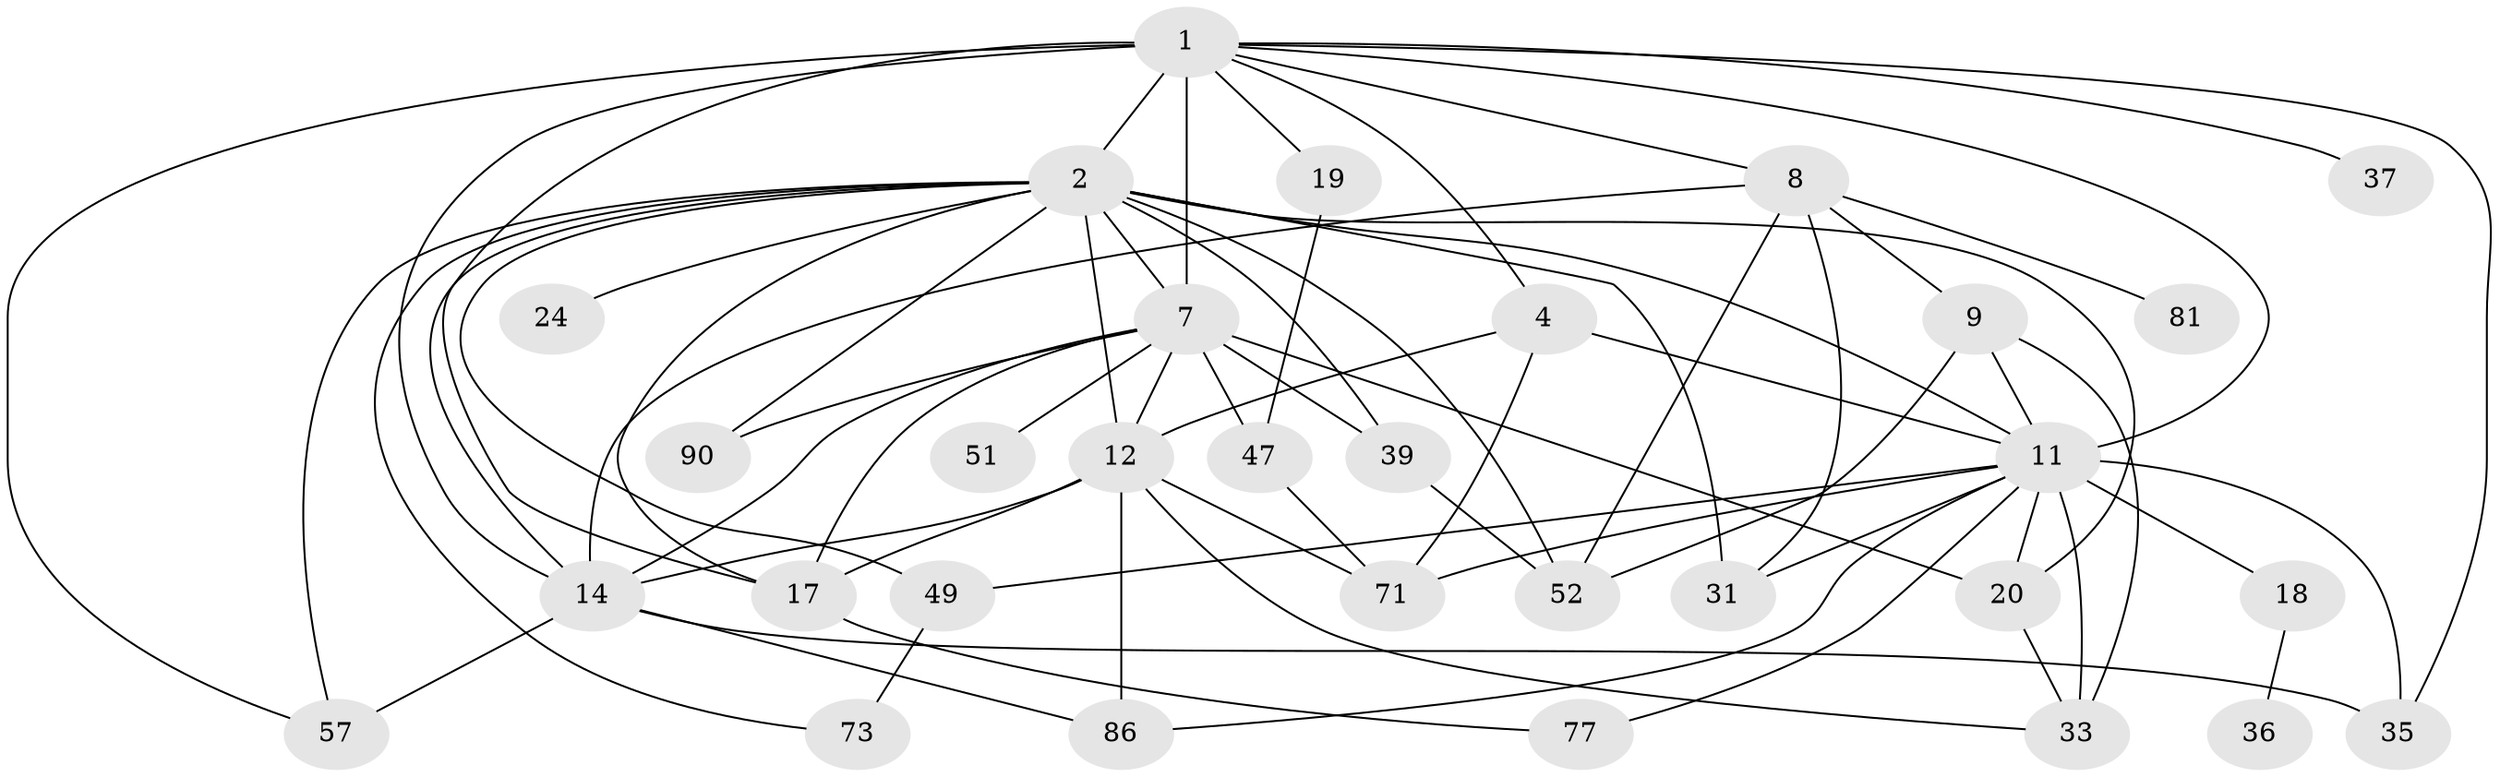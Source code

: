 // original degree distribution, {5: 0.08490566037735849, 6: 0.0660377358490566, 4: 0.1320754716981132, 7: 0.018867924528301886, 3: 0.2358490566037736, 2: 0.29245283018867924, 1: 0.16981132075471697}
// Generated by graph-tools (version 1.1) at 2025/16/03/04/25 18:16:49]
// undirected, 31 vertices, 68 edges
graph export_dot {
graph [start="1"]
  node [color=gray90,style=filled];
  1 [super="+3+41+5"];
  2 [super="+54+10+21"];
  4 [super="+89"];
  7 [super="+42+46+13+40"];
  8 [super="+85+15"];
  9 [super="+23"];
  11 [super="+30+25+16+58"];
  12 [super="+45+72+34"];
  14 [super="+62+28+66"];
  17 [super="+63"];
  18;
  19 [super="+76"];
  20 [super="+29"];
  24;
  31 [super="+88"];
  33 [super="+98+43"];
  35 [super="+55+65"];
  36;
  37;
  39;
  47 [super="+67"];
  49 [super="+102+59"];
  51;
  52 [super="+79"];
  57 [super="+87+60"];
  71 [super="+83"];
  73;
  77;
  81;
  86;
  90 [super="+95"];
  1 -- 2 [weight=3];
  1 -- 19;
  1 -- 4;
  1 -- 7 [weight=3];
  1 -- 57;
  1 -- 35;
  1 -- 17;
  1 -- 37;
  1 -- 8 [weight=2];
  1 -- 14;
  1 -- 11;
  2 -- 20;
  2 -- 52;
  2 -- 17;
  2 -- 90;
  2 -- 7;
  2 -- 12 [weight=2];
  2 -- 14 [weight=3];
  2 -- 49;
  2 -- 24;
  2 -- 39;
  2 -- 73;
  2 -- 57;
  2 -- 31;
  2 -- 11 [weight=2];
  4 -- 12;
  4 -- 71;
  4 -- 11;
  7 -- 51;
  7 -- 39;
  7 -- 20;
  7 -- 47;
  7 -- 17;
  7 -- 12;
  7 -- 14;
  7 -- 90;
  8 -- 9;
  8 -- 14;
  8 -- 31;
  8 -- 81;
  8 -- 52;
  9 -- 11;
  9 -- 33;
  9 -- 52;
  11 -- 35 [weight=2];
  11 -- 33;
  11 -- 31;
  11 -- 86;
  11 -- 71;
  11 -- 77;
  11 -- 49;
  11 -- 18;
  11 -- 20;
  12 -- 17;
  12 -- 33;
  12 -- 86;
  12 -- 71;
  12 -- 14;
  14 -- 57 [weight=2];
  14 -- 35 [weight=3];
  14 -- 86;
  17 -- 77;
  18 -- 36;
  19 -- 47;
  20 -- 33;
  39 -- 52;
  47 -- 71;
  49 -- 73;
}
